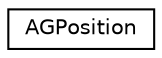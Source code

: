 digraph "Graphical Class Hierarchy"
{
  edge [fontname="Helvetica",fontsize="10",labelfontname="Helvetica",labelfontsize="10"];
  node [fontname="Helvetica",fontsize="10",shape=record];
  rankdir="LR";
  Node0 [label="AGPosition",height=0.2,width=0.4,color="black", fillcolor="white", style="filled",URL="$d5/dcb/class_a_g_position.html",tooltip="A location in the 2D plane freely positioned on a street. "];
}
